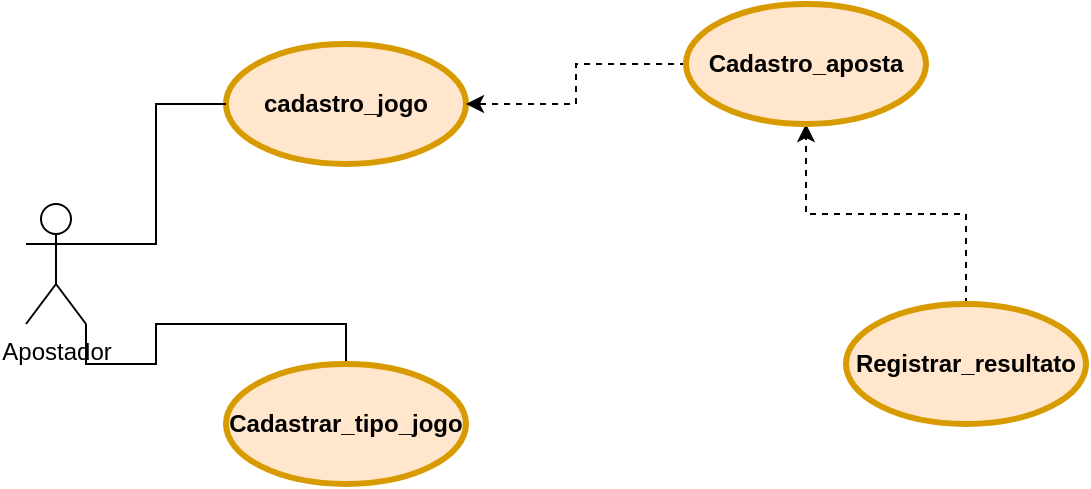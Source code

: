 <mxfile version="22.1.3" type="github">
  <diagram name="Página-1" id="0gtZPKk6ex2dYolRD8zM">
    <mxGraphModel dx="880" dy="521" grid="1" gridSize="10" guides="1" tooltips="1" connect="1" arrows="1" fold="1" page="1" pageScale="1" pageWidth="827" pageHeight="1169" math="0" shadow="0">
      <root>
        <mxCell id="0" />
        <mxCell id="1" parent="0" />
        <mxCell id="LCKpsYwh3XoTZyyaOEGH-11" style="rounded=0;orthogonalLoop=1;jettySize=auto;html=1;exitX=1;exitY=1;exitDx=0;exitDy=0;exitPerimeter=0;entryX=0.5;entryY=0;entryDx=0;entryDy=0;edgeStyle=orthogonalEdgeStyle;endArrow=none;endFill=0;" edge="1" parent="1" source="LCKpsYwh3XoTZyyaOEGH-3" target="LCKpsYwh3XoTZyyaOEGH-6">
          <mxGeometry relative="1" as="geometry" />
        </mxCell>
        <mxCell id="LCKpsYwh3XoTZyyaOEGH-3" value="&lt;font style=&quot;vertical-align: inherit;&quot;&gt;&lt;font style=&quot;vertical-align: inherit;&quot;&gt;Apostador&lt;/font&gt;&lt;/font&gt;" style="shape=umlActor;verticalLabelPosition=bottom;verticalAlign=top;html=1;outlineConnect=0;" vertex="1" parent="1">
          <mxGeometry x="100" y="220" width="30" height="60" as="geometry" />
        </mxCell>
        <mxCell id="LCKpsYwh3XoTZyyaOEGH-6" value="&lt;font style=&quot;vertical-align: inherit;&quot;&gt;&lt;font style=&quot;vertical-align: inherit;&quot;&gt;Cadastrar_tipo_jogo&lt;/font&gt;&lt;/font&gt;" style="shape=ellipse;html=1;strokeWidth=3;fontStyle=1;whiteSpace=wrap;align=center;perimeter=ellipsePerimeter;fillColor=#ffe6cc;strokeColor=#d79b00;" vertex="1" parent="1">
          <mxGeometry x="200" y="300" width="120" height="60" as="geometry" />
        </mxCell>
        <mxCell id="LCKpsYwh3XoTZyyaOEGH-12" style="edgeStyle=orthogonalEdgeStyle;rounded=0;orthogonalLoop=1;jettySize=auto;html=1;exitX=0.5;exitY=0;exitDx=0;exitDy=0;entryX=0.5;entryY=1;entryDx=0;entryDy=0;dashed=1;" edge="1" parent="1" source="LCKpsYwh3XoTZyyaOEGH-7" target="LCKpsYwh3XoTZyyaOEGH-10">
          <mxGeometry relative="1" as="geometry" />
        </mxCell>
        <mxCell id="LCKpsYwh3XoTZyyaOEGH-7" value="&lt;font style=&quot;vertical-align: inherit;&quot;&gt;&lt;font style=&quot;vertical-align: inherit;&quot;&gt;&lt;font style=&quot;vertical-align: inherit;&quot;&gt;&lt;font style=&quot;vertical-align: inherit;&quot;&gt;Registrar_resultato&lt;/font&gt;&lt;/font&gt;&lt;/font&gt;&lt;/font&gt;" style="shape=ellipse;html=1;strokeWidth=3;fontStyle=1;whiteSpace=wrap;align=center;perimeter=ellipsePerimeter;fillColor=#ffe6cc;strokeColor=#d79b00;" vertex="1" parent="1">
          <mxGeometry x="510" y="270" width="120" height="60" as="geometry" />
        </mxCell>
        <mxCell id="LCKpsYwh3XoTZyyaOEGH-9" value="&lt;font style=&quot;vertical-align: inherit;&quot;&gt;&lt;font style=&quot;vertical-align: inherit;&quot;&gt;&lt;font style=&quot;vertical-align: inherit;&quot;&gt;&lt;font style=&quot;vertical-align: inherit;&quot;&gt;cadastro_jogo&lt;/font&gt;&lt;/font&gt;&lt;/font&gt;&lt;/font&gt;" style="shape=ellipse;html=1;strokeWidth=3;fontStyle=1;whiteSpace=wrap;align=center;perimeter=ellipsePerimeter;fillColor=#ffe6cc;strokeColor=#d79b00;" vertex="1" parent="1">
          <mxGeometry x="200" y="140" width="120" height="60" as="geometry" />
        </mxCell>
        <mxCell id="LCKpsYwh3XoTZyyaOEGH-13" style="edgeStyle=orthogonalEdgeStyle;rounded=0;orthogonalLoop=1;jettySize=auto;html=1;exitX=0;exitY=0.5;exitDx=0;exitDy=0;entryX=1;entryY=0.5;entryDx=0;entryDy=0;dashed=1;" edge="1" parent="1" source="LCKpsYwh3XoTZyyaOEGH-10" target="LCKpsYwh3XoTZyyaOEGH-9">
          <mxGeometry relative="1" as="geometry" />
        </mxCell>
        <mxCell id="LCKpsYwh3XoTZyyaOEGH-10" value="&lt;font style=&quot;vertical-align: inherit;&quot;&gt;&lt;font style=&quot;vertical-align: inherit;&quot;&gt;&lt;font style=&quot;vertical-align: inherit;&quot;&gt;&lt;font style=&quot;vertical-align: inherit;&quot;&gt;Cadastro_aposta&lt;/font&gt;&lt;/font&gt;&lt;/font&gt;&lt;/font&gt;" style="shape=ellipse;html=1;strokeWidth=3;fontStyle=1;whiteSpace=wrap;align=center;perimeter=ellipsePerimeter;fillColor=#ffe6cc;strokeColor=#d79b00;" vertex="1" parent="1">
          <mxGeometry x="430" y="120" width="120" height="60" as="geometry" />
        </mxCell>
        <mxCell id="LCKpsYwh3XoTZyyaOEGH-14" style="edgeStyle=orthogonalEdgeStyle;rounded=0;orthogonalLoop=1;jettySize=auto;html=1;exitX=0;exitY=0.5;exitDx=0;exitDy=0;entryX=1;entryY=0.333;entryDx=0;entryDy=0;entryPerimeter=0;endArrow=none;endFill=0;" edge="1" parent="1" source="LCKpsYwh3XoTZyyaOEGH-9" target="LCKpsYwh3XoTZyyaOEGH-3">
          <mxGeometry relative="1" as="geometry" />
        </mxCell>
      </root>
    </mxGraphModel>
  </diagram>
</mxfile>
